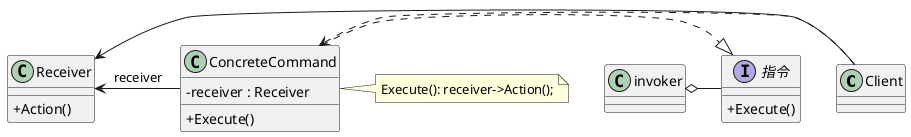 @startuml

skinparam classAttributeIconSize 0


together {

class Client

class invoker

interface 指令{
+ Execute()
}




}

together {

class Receiver{
+ Action()
}

class ConcreteCommand{
- receiver : Receiver

+ Execute()
}


}
note right of ConcreteCommand : Execute(): receiver->Action();

Client ..> ConcreteCommand
Client -> Receiver

invoker o- 指令

ConcreteCommand .|>  指令
Receiver <- ConcreteCommand : "receiver"

@enduml